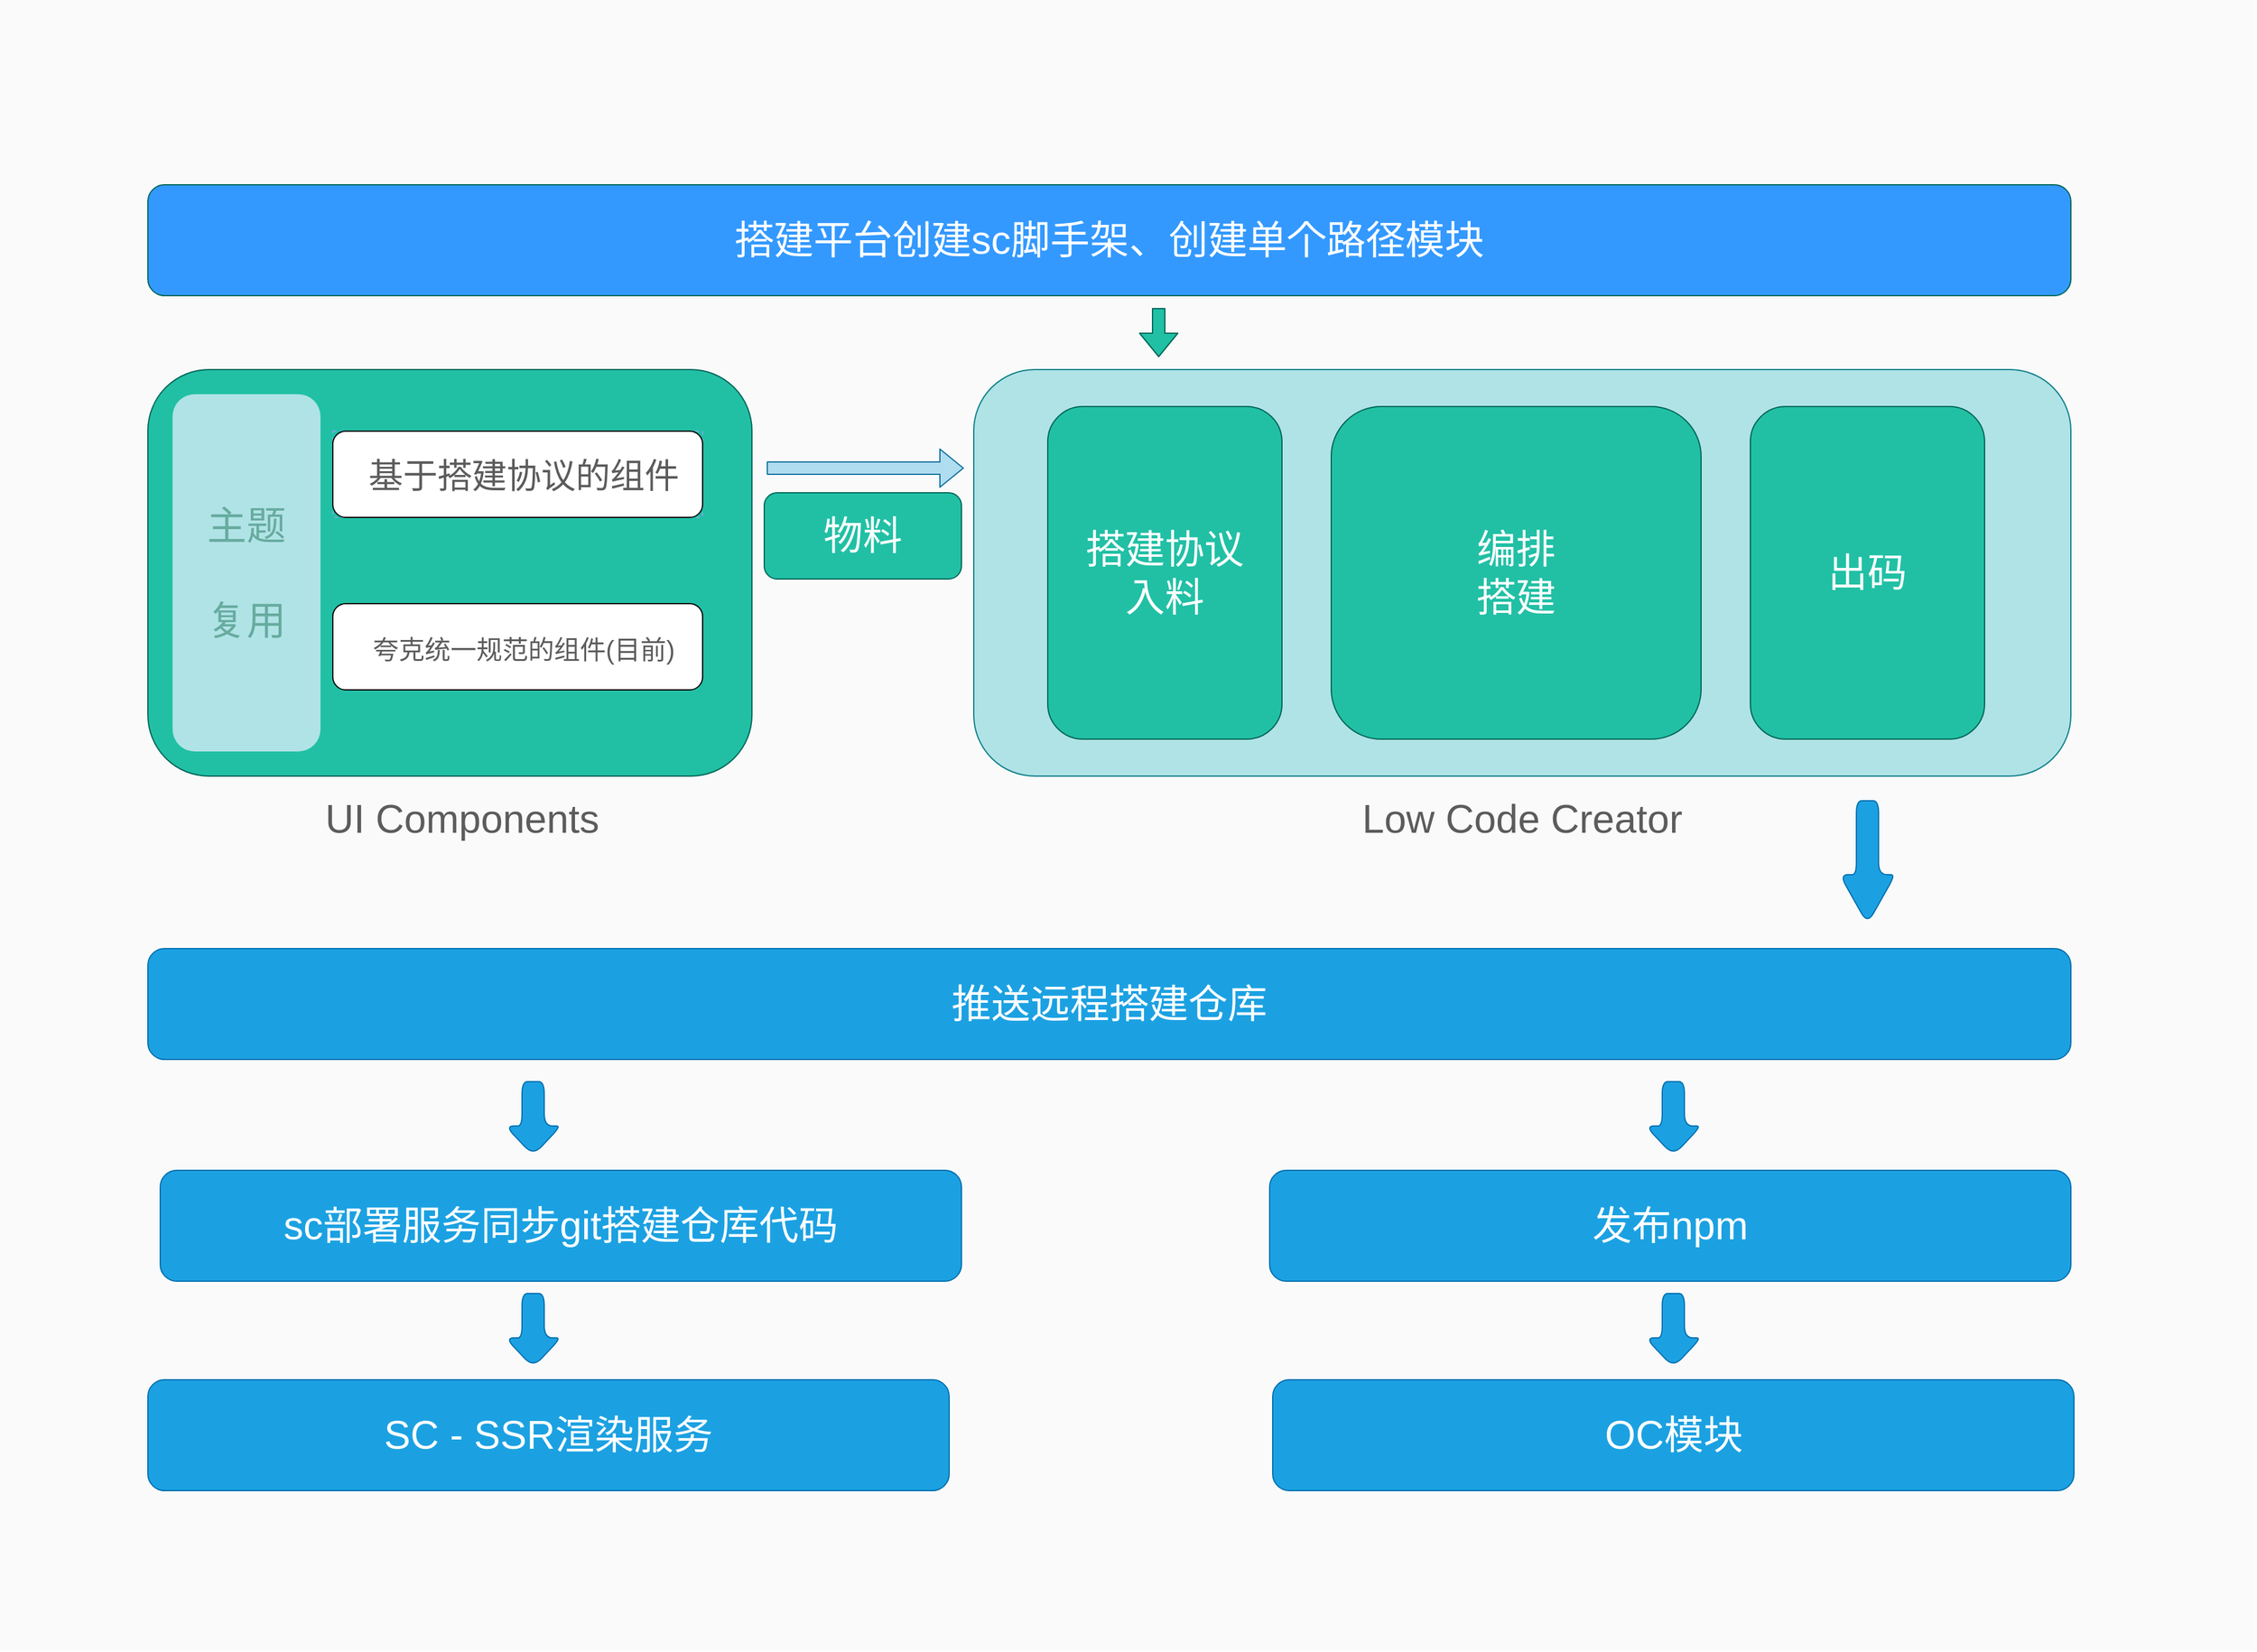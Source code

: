 <mxfile version="18.0.1" type="github">
  <diagram id="mJX3ixT3rx15vAFLiFQs" name="第 1 页">
    <mxGraphModel dx="4502" dy="1116" grid="1" gridSize="10" guides="1" tooltips="1" connect="1" arrows="1" fold="1" page="1" pageScale="1" pageWidth="1200" pageHeight="1600" math="0" shadow="0">
      <root>
        <mxCell id="0" />
        <mxCell id="1" parent="0" />
        <mxCell id="pdx5beCU5PoqxW-JAkxX-39" value="" style="rounded=0;whiteSpace=wrap;html=1;shadow=0;glass=0;sketch=0;fontSize=32;fillColor=#FAFAFA;strokeColor=none;" parent="1" vertex="1">
          <mxGeometry x="-2310" y="300" width="1830" height="1340" as="geometry" />
        </mxCell>
        <mxCell id="pdx5beCU5PoqxW-JAkxX-1" value="" style="rounded=1;whiteSpace=wrap;html=1;fillColor=#21C0A5;fontColor=#5C5C5C;strokeColor=#006658;glass=0;" parent="1" vertex="1">
          <mxGeometry x="-2190" y="600" width="490" height="330" as="geometry" />
        </mxCell>
        <mxCell id="pdx5beCU5PoqxW-JAkxX-3" value="&lt;font style=&quot;font-size: 32px;&quot;&gt;UI Components&lt;br&gt;&lt;/font&gt;" style="text;html=1;strokeColor=none;fillColor=none;align=center;verticalAlign=middle;whiteSpace=wrap;rounded=0;sketch=0;fontColor=#5C5C5C;" parent="1" vertex="1">
          <mxGeometry x="-2110" y="950" width="350" height="30" as="geometry" />
        </mxCell>
        <mxCell id="pdx5beCU5PoqxW-JAkxX-10" value="" style="rounded=1;whiteSpace=wrap;html=1;fillColor=#b0e3e6;strokeColor=#0e8088;shadow=0;sketch=0;glass=0;" parent="1" vertex="1">
          <mxGeometry x="-1520" y="600" width="890" height="330" as="geometry" />
        </mxCell>
        <mxCell id="pdx5beCU5PoqxW-JAkxX-11" value="&lt;font style=&quot;font-size: 32px;&quot;&gt;Low Code Creator&lt;br&gt;&lt;/font&gt;" style="text;html=1;strokeColor=none;fillColor=none;align=center;verticalAlign=middle;whiteSpace=wrap;rounded=0;sketch=0;fontColor=#5C5C5C;" parent="1" vertex="1">
          <mxGeometry x="-1250" y="950" width="350" height="30" as="geometry" />
        </mxCell>
        <mxCell id="pdx5beCU5PoqxW-JAkxX-13" value="&lt;font color=&quot;#ffffff&quot; style=&quot;font-size: 32px;&quot;&gt;物料&lt;/font&gt;" style="html=1;whiteSpace=wrap;container=1;recursiveResize=0;collapsible=0;rounded=1;shadow=0;glass=0;sketch=0;fontColor=#5C5C5C;strokeColor=#006658;fillColor=#21C0A5;" parent="1" vertex="1">
          <mxGeometry x="-1690" y="700" width="160" height="70" as="geometry" />
        </mxCell>
        <mxCell id="pdx5beCU5PoqxW-JAkxX-17" value="" style="shape=flexArrow;endArrow=classic;html=1;rounded=1;sketch=0;fontSize=32;fontColor=#5C5C5C;strokeColor=#10739e;fillColor=#b1ddf0;curved=0;" parent="1" edge="1">
          <mxGeometry width="50" height="50" relative="1" as="geometry">
            <mxPoint x="-1688" y="680" as="sourcePoint" />
            <mxPoint x="-1528" y="680" as="targetPoint" />
          </mxGeometry>
        </mxCell>
        <mxCell id="pdx5beCU5PoqxW-JAkxX-18" value="" style="group;strokeColor=#7EA6E0;dashed=1;strokeWidth=1;" parent="1" vertex="1" connectable="0">
          <mxGeometry x="-2040" y="650" width="300" height="70" as="geometry" />
        </mxCell>
        <mxCell id="pdx5beCU5PoqxW-JAkxX-4" value="" style="rounded=1;whiteSpace=wrap;html=1;sketch=0;fontSize=32;" parent="pdx5beCU5PoqxW-JAkxX-18" vertex="1">
          <mxGeometry width="300" height="70" as="geometry" />
        </mxCell>
        <mxCell id="pdx5beCU5PoqxW-JAkxX-5" value="&lt;font style=&quot;font-size: 28px;&quot;&gt;基于搭建协议的组件&lt;/font&gt;" style="text;html=1;strokeColor=none;fillColor=none;align=center;verticalAlign=middle;whiteSpace=wrap;rounded=0;sketch=0;fontSize=32;fontColor=#5C5C5C;" parent="pdx5beCU5PoqxW-JAkxX-18" vertex="1">
          <mxGeometry x="10" y="25" width="290" height="20" as="geometry" />
        </mxCell>
        <mxCell id="pdx5beCU5PoqxW-JAkxX-8" style="edgeStyle=orthogonalEdgeStyle;curved=0;rounded=1;sketch=0;orthogonalLoop=1;jettySize=auto;html=1;exitX=0.5;exitY=1;exitDx=0;exitDy=0;fontSize=28;fontColor=#5C5C5C;strokeColor=#006658;fillColor=#21C0A5;" parent="pdx5beCU5PoqxW-JAkxX-18" source="pdx5beCU5PoqxW-JAkxX-5" target="pdx5beCU5PoqxW-JAkxX-5" edge="1">
          <mxGeometry relative="1" as="geometry" />
        </mxCell>
        <mxCell id="pdx5beCU5PoqxW-JAkxX-20" value="" style="group" parent="1" vertex="1" connectable="0">
          <mxGeometry x="-2040" y="790" width="300" height="70" as="geometry" />
        </mxCell>
        <mxCell id="pdx5beCU5PoqxW-JAkxX-6" value="" style="rounded=1;whiteSpace=wrap;html=1;sketch=0;fontSize=32;" parent="pdx5beCU5PoqxW-JAkxX-20" vertex="1">
          <mxGeometry width="300" height="70" as="geometry" />
        </mxCell>
        <mxCell id="pdx5beCU5PoqxW-JAkxX-7" value="&lt;font style=&quot;font-size: 21px;&quot;&gt;夸克统一规范的组件(目前)&lt;/font&gt;" style="text;html=1;strokeColor=none;fillColor=none;align=center;verticalAlign=middle;whiteSpace=wrap;rounded=0;sketch=0;fontSize=32;fontColor=#5C5C5C;" parent="pdx5beCU5PoqxW-JAkxX-20" vertex="1">
          <mxGeometry x="30" y="24" width="250" height="20" as="geometry" />
        </mxCell>
        <mxCell id="pdx5beCU5PoqxW-JAkxX-21" value="&lt;font color=&quot;#67ab9f&quot;&gt;主题&lt;br&gt;&lt;br&gt;复用&lt;/font&gt;" style="rounded=1;whiteSpace=wrap;html=1;shadow=0;glass=0;sketch=0;fontSize=32;strokeColor=none;fillColor=#b0e3e6;" parent="1" vertex="1">
          <mxGeometry x="-2170" y="620" width="120" height="290" as="geometry" />
        </mxCell>
        <mxCell id="pdx5beCU5PoqxW-JAkxX-22" value="&lt;font color=&quot;#ffffff&quot;&gt;搭建协议&lt;br&gt;入料&lt;/font&gt;" style="rounded=1;whiteSpace=wrap;html=1;shadow=0;glass=0;sketch=0;fontSize=32;fontColor=#3399FF;strokeColor=#006658;fillColor=#21C0A5;" parent="1" vertex="1">
          <mxGeometry x="-1460" y="630" width="190" height="270" as="geometry" />
        </mxCell>
        <mxCell id="pdx5beCU5PoqxW-JAkxX-24" value="&lt;font color=&quot;#ffffff&quot;&gt;出码&lt;/font&gt;" style="rounded=1;whiteSpace=wrap;html=1;shadow=0;glass=0;sketch=0;fontSize=32;fontColor=#3399FF;strokeColor=#006658;fillColor=#21C0A5;" parent="1" vertex="1">
          <mxGeometry x="-890" y="630" width="190" height="270" as="geometry" />
        </mxCell>
        <mxCell id="pdx5beCU5PoqxW-JAkxX-25" value="&lt;span style=&quot;color: rgb(255, 255, 255);&quot;&gt;编排&lt;br&gt;&lt;/span&gt;&lt;span style=&quot;color: rgb(255, 255, 255);&quot;&gt;搭建&lt;/span&gt;&lt;span style=&quot;color: rgb(255, 255, 255);&quot;&gt;&lt;br&gt;&lt;/span&gt;" style="rounded=1;whiteSpace=wrap;html=1;shadow=0;glass=0;sketch=0;fontSize=32;fontColor=#3399FF;strokeColor=#006658;fillColor=#21C0A5;gradientColor=none;" parent="1" vertex="1">
          <mxGeometry x="-1230" y="630" width="300" height="270" as="geometry" />
        </mxCell>
        <mxCell id="pdx5beCU5PoqxW-JAkxX-29" value="&lt;font color=&quot;#ffffff&quot;&gt;搭建平台创建sc脚手架、创建单个路径模块&lt;/font&gt;" style="rounded=1;whiteSpace=wrap;html=1;shadow=0;glass=0;sketch=0;fontSize=32;fontColor=#333333;strokeColor=#006658;fillColor=#3399FF;" parent="1" vertex="1">
          <mxGeometry x="-2190" y="450" width="1560" height="90" as="geometry" />
        </mxCell>
        <mxCell id="pdx5beCU5PoqxW-JAkxX-30" value="SC - SSR渲染服务" style="rounded=1;whiteSpace=wrap;html=1;shadow=0;glass=0;sketch=0;fontSize=32;fontColor=#ffffff;strokeColor=#006EAF;fillColor=#1ba1e2;" parent="1" vertex="1">
          <mxGeometry x="-2190" y="1420" width="650" height="90" as="geometry" />
        </mxCell>
        <mxCell id="pdx5beCU5PoqxW-JAkxX-36" value="" style="shape=flexArrow;endArrow=classic;html=1;rounded=1;sketch=0;fontSize=32;fontColor=#FFFFFF;strokeColor=#006658;fillColor=#21C0A5;curved=0;" parent="1" edge="1">
          <mxGeometry width="50" height="50" relative="1" as="geometry">
            <mxPoint x="-1370" y="550" as="sourcePoint" />
            <mxPoint x="-1370" y="590" as="targetPoint" />
          </mxGeometry>
        </mxCell>
        <mxCell id="B-S9CMbMQOT2F2IH9uXc-1" value="推送远程搭建仓库" style="rounded=1;whiteSpace=wrap;html=1;shadow=0;glass=0;sketch=0;fontSize=32;fontColor=#ffffff;strokeColor=#006EAF;fillColor=#1ba1e2;" vertex="1" parent="1">
          <mxGeometry x="-2190" y="1070" width="1560" height="90" as="geometry" />
        </mxCell>
        <mxCell id="B-S9CMbMQOT2F2IH9uXc-2" value="sc部署服务同步git搭建仓库代码" style="rounded=1;whiteSpace=wrap;html=1;shadow=0;glass=0;sketch=0;fontSize=32;fontColor=#ffffff;strokeColor=#006EAF;fillColor=#1ba1e2;" vertex="1" parent="1">
          <mxGeometry x="-2180" y="1250" width="650" height="90" as="geometry" />
        </mxCell>
        <mxCell id="B-S9CMbMQOT2F2IH9uXc-6" value="" style="shape=singleArrow;whiteSpace=wrap;html=1;arrowWidth=0.4;arrowSize=0.4;fontSize=32;fillColor=#1ba1e2;strokeColor=#006EAF;fontColor=#ffffff;rounded=1;shadow=0;glass=0;sketch=0;direction=south;" vertex="1" parent="1">
          <mxGeometry x="-1900" y="1178" width="45" height="60" as="geometry" />
        </mxCell>
        <mxCell id="B-S9CMbMQOT2F2IH9uXc-11" value="" style="shape=singleArrow;whiteSpace=wrap;html=1;arrowWidth=0.4;arrowSize=0.4;fontSize=32;fillColor=#1ba1e2;strokeColor=#006EAF;fontColor=#ffffff;rounded=1;shadow=0;glass=0;sketch=0;direction=south;" vertex="1" parent="1">
          <mxGeometry x="-1900" y="1350" width="45" height="60" as="geometry" />
        </mxCell>
        <mxCell id="B-S9CMbMQOT2F2IH9uXc-12" value="" style="shape=singleArrow;whiteSpace=wrap;html=1;arrowWidth=0.4;arrowSize=0.4;fontSize=32;fillColor=#1ba1e2;strokeColor=#006EAF;fontColor=#ffffff;rounded=1;shadow=0;glass=0;sketch=0;direction=south;" vertex="1" parent="1">
          <mxGeometry x="-817.5" y="950" width="45" height="100" as="geometry" />
        </mxCell>
        <mxCell id="B-S9CMbMQOT2F2IH9uXc-14" value="发布npm" style="rounded=1;whiteSpace=wrap;html=1;shadow=0;glass=0;sketch=0;fontSize=32;fontColor=#ffffff;strokeColor=#006EAF;fillColor=#1ba1e2;" vertex="1" parent="1">
          <mxGeometry x="-1280" y="1250" width="650" height="90" as="geometry" />
        </mxCell>
        <mxCell id="B-S9CMbMQOT2F2IH9uXc-15" value="" style="shape=singleArrow;whiteSpace=wrap;html=1;arrowWidth=0.4;arrowSize=0.4;fontSize=32;fillColor=#1ba1e2;strokeColor=#006EAF;fontColor=#ffffff;rounded=1;shadow=0;glass=0;sketch=0;direction=south;" vertex="1" parent="1">
          <mxGeometry x="-975" y="1178" width="45" height="60" as="geometry" />
        </mxCell>
        <mxCell id="B-S9CMbMQOT2F2IH9uXc-17" value="OC模块" style="rounded=1;whiteSpace=wrap;html=1;shadow=0;glass=0;sketch=0;fontSize=32;fontColor=#ffffff;strokeColor=#006EAF;fillColor=#1ba1e2;" vertex="1" parent="1">
          <mxGeometry x="-1277.5" y="1420" width="650" height="90" as="geometry" />
        </mxCell>
        <mxCell id="B-S9CMbMQOT2F2IH9uXc-18" value="" style="shape=singleArrow;whiteSpace=wrap;html=1;arrowWidth=0.4;arrowSize=0.4;fontSize=32;fillColor=#1ba1e2;strokeColor=#006EAF;fontColor=#ffffff;rounded=1;shadow=0;glass=0;sketch=0;direction=south;" vertex="1" parent="1">
          <mxGeometry x="-975" y="1350" width="45" height="60" as="geometry" />
        </mxCell>
      </root>
    </mxGraphModel>
  </diagram>
</mxfile>
